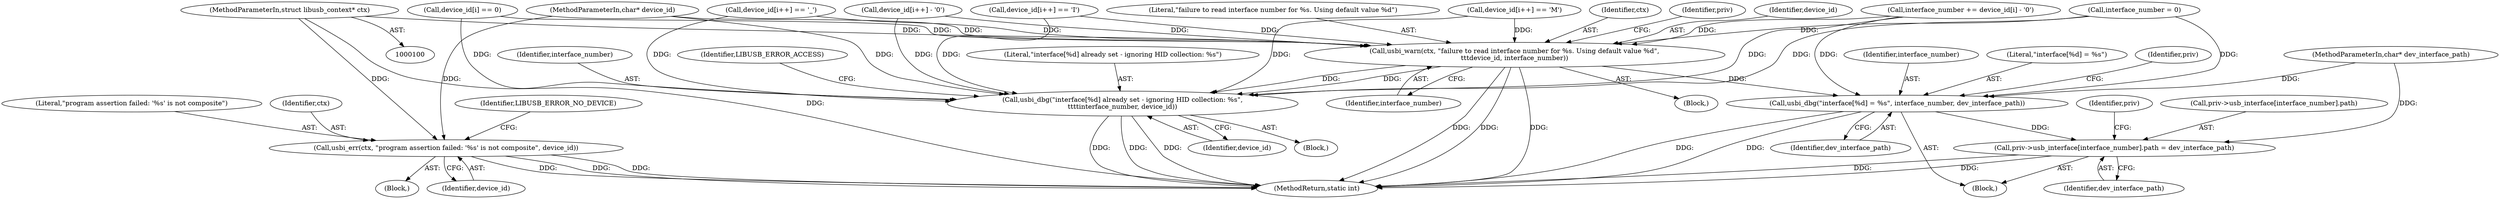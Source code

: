 digraph "1_Chrome_ac149a8d4371c0e01e0934fdd57b09e86f96b5b9_26@pointer" {
"1000101" [label="(MethodParameterIn,struct libusb_context* ctx)"];
"1000124" [label="(Call,usbi_err(ctx, \"program assertion failed: '%s' is not composite\", device_id))"];
"1000190" [label="(Call,usbi_warn(ctx, \"failure to read interface number for %s. Using default value %d\",\n\t\t\tdevice_id, interface_number))"];
"1000211" [label="(Call,usbi_dbg(\"interface[%d] already set - ignoring HID collection: %s\",\n\t\t\t\tinterface_number, device_id))"];
"1000217" [label="(Call,usbi_dbg(\"interface[%d] = %s\", interface_number, dev_interface_path))"];
"1000221" [label="(Call,priv->usb_interface[interface_number].path = dev_interface_path)"];
"1000123" [label="(Block,)"];
"1000130" [label="(Call,interface_number = 0)"];
"1000219" [label="(Identifier,interface_number)"];
"1000192" [label="(Literal,\"failure to read interface number for %s. Using default value %d\")"];
"1000145" [label="(Call,device_id[i++] == 'M')"];
"1000193" [label="(Identifier,device_id)"];
"1000212" [label="(Literal,\"interface[%d] already set - ignoring HID collection: %s\")"];
"1000189" [label="(Block,)"];
"1000222" [label="(Call,priv->usb_interface[interface_number].path)"];
"1000221" [label="(Call,priv->usb_interface[interface_number].path = dev_interface_path)"];
"1000234" [label="(Identifier,priv)"];
"1000282" [label="(MethodReturn,static int)"];
"1000175" [label="(Call,interface_number += device_id[i] - '0')"];
"1000168" [label="(Call,device_id[i++] - '0')"];
"1000218" [label="(Literal,\"interface[%d] = %s\")"];
"1000124" [label="(Call,usbi_err(ctx, \"program assertion failed: '%s' is not composite\", device_id))"];
"1000152" [label="(Call,device_id[i++] == 'I')"];
"1000126" [label="(Literal,\"program assertion failed: '%s' is not composite\")"];
"1000127" [label="(Identifier,device_id)"];
"1000190" [label="(Call,usbi_warn(ctx, \"failure to read interface number for %s. Using default value %d\",\n\t\t\tdevice_id, interface_number))"];
"1000194" [label="(Identifier,interface_number)"];
"1000125" [label="(Identifier,ctx)"];
"1000184" [label="(Call,device_id[i] == 0)"];
"1000214" [label="(Identifier,device_id)"];
"1000220" [label="(Identifier,dev_interface_path)"];
"1000225" [label="(Identifier,priv)"];
"1000229" [label="(Identifier,dev_interface_path)"];
"1000158" [label="(Call,device_id[i++] == '_')"];
"1000211" [label="(Call,usbi_dbg(\"interface[%d] already set - ignoring HID collection: %s\",\n\t\t\t\tinterface_number, device_id))"];
"1000191" [label="(Identifier,ctx)"];
"1000213" [label="(Identifier,interface_number)"];
"1000101" [label="(MethodParameterIn,struct libusb_context* ctx)"];
"1000216" [label="(Identifier,LIBUSB_ERROR_ACCESS)"];
"1000107" [label="(Block,)"];
"1000129" [label="(Identifier,LIBUSB_ERROR_NO_DEVICE)"];
"1000104" [label="(MethodParameterIn,char* device_id)"];
"1000200" [label="(Identifier,priv)"];
"1000103" [label="(MethodParameterIn,char* dev_interface_path)"];
"1000210" [label="(Block,)"];
"1000217" [label="(Call,usbi_dbg(\"interface[%d] = %s\", interface_number, dev_interface_path))"];
"1000101" -> "1000100"  [label="AST: "];
"1000101" -> "1000282"  [label="DDG: "];
"1000101" -> "1000124"  [label="DDG: "];
"1000101" -> "1000190"  [label="DDG: "];
"1000124" -> "1000123"  [label="AST: "];
"1000124" -> "1000127"  [label="CFG: "];
"1000125" -> "1000124"  [label="AST: "];
"1000126" -> "1000124"  [label="AST: "];
"1000127" -> "1000124"  [label="AST: "];
"1000129" -> "1000124"  [label="CFG: "];
"1000124" -> "1000282"  [label="DDG: "];
"1000124" -> "1000282"  [label="DDG: "];
"1000124" -> "1000282"  [label="DDG: "];
"1000104" -> "1000124"  [label="DDG: "];
"1000190" -> "1000189"  [label="AST: "];
"1000190" -> "1000194"  [label="CFG: "];
"1000191" -> "1000190"  [label="AST: "];
"1000192" -> "1000190"  [label="AST: "];
"1000193" -> "1000190"  [label="AST: "];
"1000194" -> "1000190"  [label="AST: "];
"1000200" -> "1000190"  [label="CFG: "];
"1000190" -> "1000282"  [label="DDG: "];
"1000190" -> "1000282"  [label="DDG: "];
"1000190" -> "1000282"  [label="DDG: "];
"1000158" -> "1000190"  [label="DDG: "];
"1000184" -> "1000190"  [label="DDG: "];
"1000168" -> "1000190"  [label="DDG: "];
"1000152" -> "1000190"  [label="DDG: "];
"1000145" -> "1000190"  [label="DDG: "];
"1000104" -> "1000190"  [label="DDG: "];
"1000175" -> "1000190"  [label="DDG: "];
"1000130" -> "1000190"  [label="DDG: "];
"1000190" -> "1000211"  [label="DDG: "];
"1000190" -> "1000211"  [label="DDG: "];
"1000190" -> "1000217"  [label="DDG: "];
"1000211" -> "1000210"  [label="AST: "];
"1000211" -> "1000214"  [label="CFG: "];
"1000212" -> "1000211"  [label="AST: "];
"1000213" -> "1000211"  [label="AST: "];
"1000214" -> "1000211"  [label="AST: "];
"1000216" -> "1000211"  [label="CFG: "];
"1000211" -> "1000282"  [label="DDG: "];
"1000211" -> "1000282"  [label="DDG: "];
"1000211" -> "1000282"  [label="DDG: "];
"1000175" -> "1000211"  [label="DDG: "];
"1000130" -> "1000211"  [label="DDG: "];
"1000158" -> "1000211"  [label="DDG: "];
"1000184" -> "1000211"  [label="DDG: "];
"1000168" -> "1000211"  [label="DDG: "];
"1000152" -> "1000211"  [label="DDG: "];
"1000145" -> "1000211"  [label="DDG: "];
"1000104" -> "1000211"  [label="DDG: "];
"1000217" -> "1000107"  [label="AST: "];
"1000217" -> "1000220"  [label="CFG: "];
"1000218" -> "1000217"  [label="AST: "];
"1000219" -> "1000217"  [label="AST: "];
"1000220" -> "1000217"  [label="AST: "];
"1000225" -> "1000217"  [label="CFG: "];
"1000217" -> "1000282"  [label="DDG: "];
"1000217" -> "1000282"  [label="DDG: "];
"1000175" -> "1000217"  [label="DDG: "];
"1000130" -> "1000217"  [label="DDG: "];
"1000103" -> "1000217"  [label="DDG: "];
"1000217" -> "1000221"  [label="DDG: "];
"1000221" -> "1000107"  [label="AST: "];
"1000221" -> "1000229"  [label="CFG: "];
"1000222" -> "1000221"  [label="AST: "];
"1000229" -> "1000221"  [label="AST: "];
"1000234" -> "1000221"  [label="CFG: "];
"1000221" -> "1000282"  [label="DDG: "];
"1000221" -> "1000282"  [label="DDG: "];
"1000103" -> "1000221"  [label="DDG: "];
}
